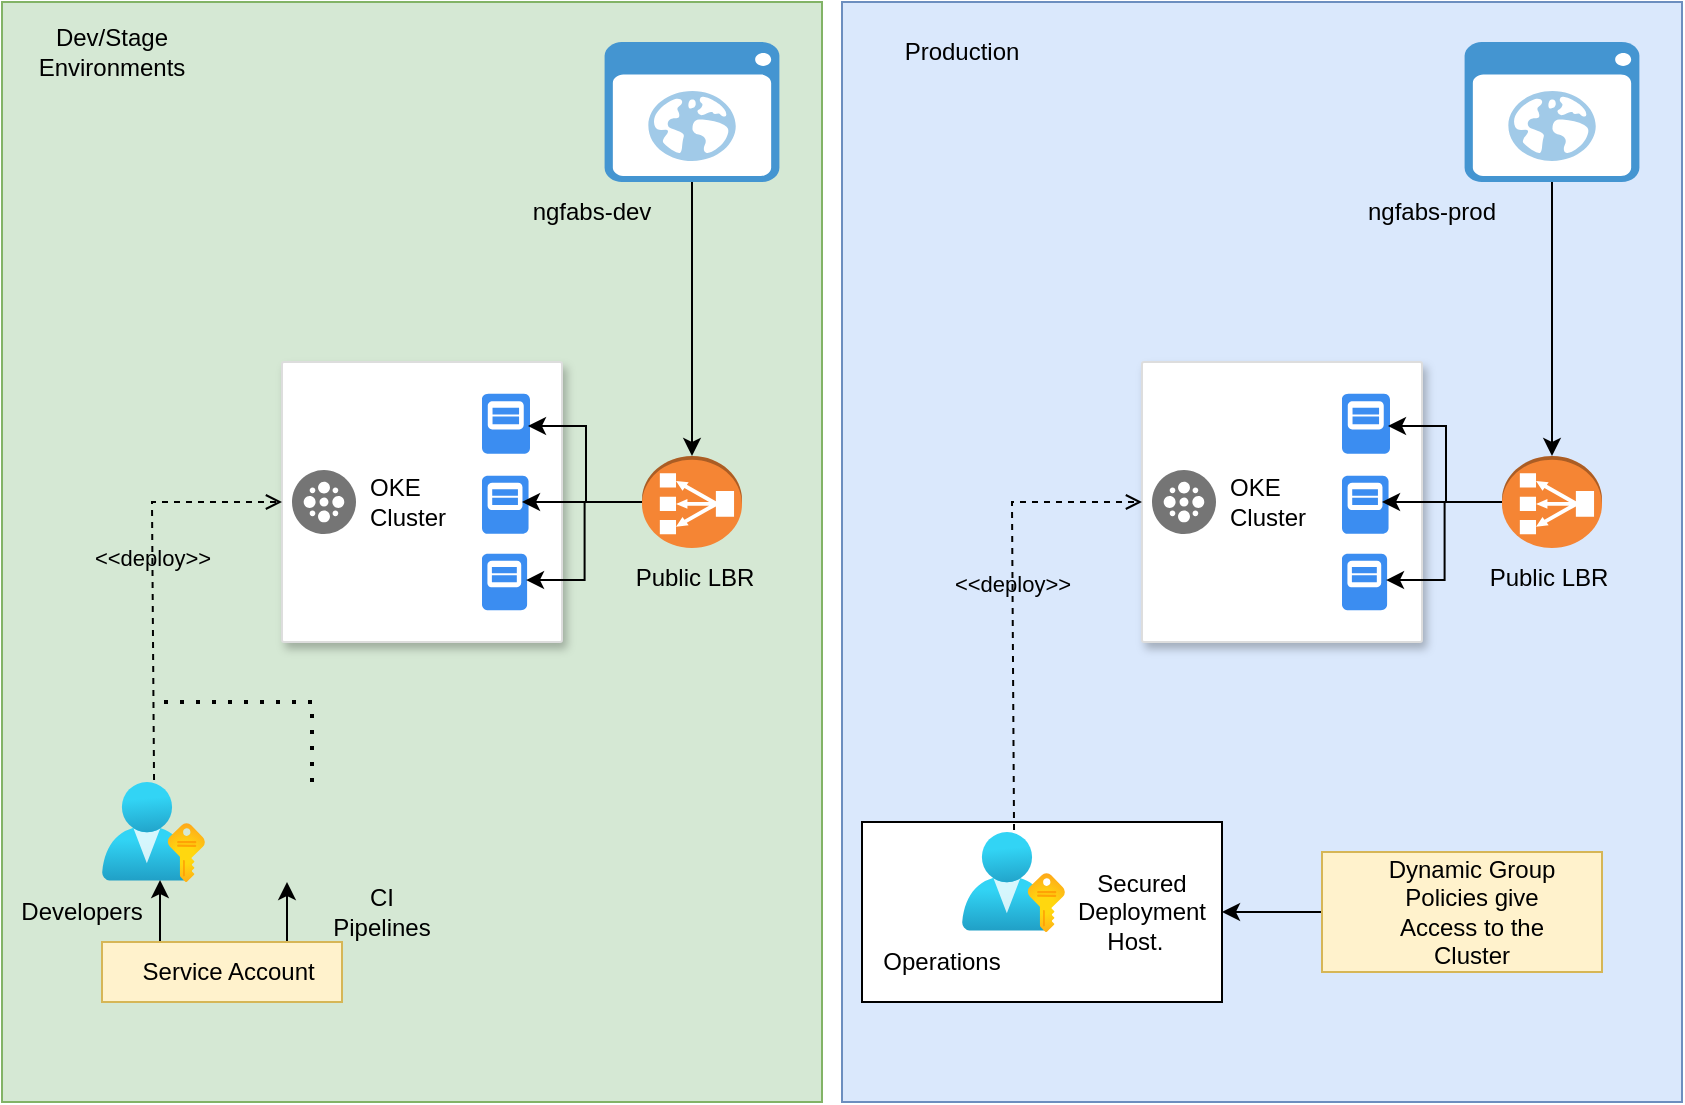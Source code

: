 <mxfile version="15.5.6" type="github">
  <diagram id="-zDivBakUk6MeRSQDc1N" name="Page-1">
    <mxGraphModel dx="1426" dy="687" grid="1" gridSize="10" guides="1" tooltips="1" connect="1" arrows="1" fold="1" page="1" pageScale="1" pageWidth="850" pageHeight="1100" math="0" shadow="0">
      <root>
        <mxCell id="0" />
        <mxCell id="1" parent="0" />
        <mxCell id="1lGOHRKM16e0FfJT9IQ3-56" value="" style="rounded=0;whiteSpace=wrap;html=1;fillColor=#dae8fc;strokeColor=#6c8ebf;" vertex="1" parent="1">
          <mxGeometry x="420" y="50" width="420" height="550" as="geometry" />
        </mxCell>
        <mxCell id="1lGOHRKM16e0FfJT9IQ3-54" value="" style="rounded=0;whiteSpace=wrap;html=1;fillColor=#d5e8d4;strokeColor=#82b366;" vertex="1" parent="1">
          <mxGeometry y="50" width="410" height="550" as="geometry" />
        </mxCell>
        <mxCell id="1lGOHRKM16e0FfJT9IQ3-48" value="" style="rounded=0;whiteSpace=wrap;html=1;" vertex="1" parent="1">
          <mxGeometry x="430" y="460" width="180" height="90" as="geometry" />
        </mxCell>
        <mxCell id="1lGOHRKM16e0FfJT9IQ3-2" value="" style="strokeColor=#dddddd;shadow=1;strokeWidth=1;rounded=1;absoluteArcSize=1;arcSize=2;" vertex="1" parent="1">
          <mxGeometry x="140" y="230" width="140" height="140" as="geometry" />
        </mxCell>
        <mxCell id="1lGOHRKM16e0FfJT9IQ3-3" value="OKE &lt;br&gt;Cluster" style="sketch=0;dashed=0;connectable=0;html=1;fillColor=#757575;strokeColor=none;shape=mxgraph.gcp2.cluster;part=1;labelPosition=right;verticalLabelPosition=middle;align=left;verticalAlign=middle;spacingLeft=5;fontSize=12;" vertex="1" parent="1lGOHRKM16e0FfJT9IQ3-2">
          <mxGeometry y="0.5" width="32" height="32" relative="1" as="geometry">
            <mxPoint x="5" y="-16" as="offset" />
          </mxGeometry>
        </mxCell>
        <mxCell id="1lGOHRKM16e0FfJT9IQ3-4" value="" style="sketch=0;html=1;aspect=fixed;strokeColor=none;shadow=0;align=center;verticalAlign=top;fillColor=#3B8DF1;shape=mxgraph.gcp2.node" vertex="1" parent="1lGOHRKM16e0FfJT9IQ3-2">
          <mxGeometry x="100" y="15.91" width="24" height="30" as="geometry" />
        </mxCell>
        <mxCell id="1lGOHRKM16e0FfJT9IQ3-5" value="" style="sketch=0;html=1;aspect=fixed;strokeColor=none;shadow=0;align=center;verticalAlign=top;fillColor=#3B8DF1;shape=mxgraph.gcp2.node" vertex="1" parent="1lGOHRKM16e0FfJT9IQ3-2">
          <mxGeometry x="100" y="56.82" width="23.27" height="29.09" as="geometry" />
        </mxCell>
        <mxCell id="1lGOHRKM16e0FfJT9IQ3-6" value="" style="sketch=0;html=1;aspect=fixed;strokeColor=none;shadow=0;align=center;verticalAlign=top;fillColor=#3B8DF1;shape=mxgraph.gcp2.node" vertex="1" parent="1lGOHRKM16e0FfJT9IQ3-2">
          <mxGeometry x="100" y="95.91" width="22.55" height="28.18" as="geometry" />
        </mxCell>
        <mxCell id="1lGOHRKM16e0FfJT9IQ3-9" style="edgeStyle=orthogonalEdgeStyle;rounded=0;orthogonalLoop=1;jettySize=auto;html=1;exitX=1;exitY=0.5;exitDx=0;exitDy=0;exitPerimeter=0;entryX=0.958;entryY=0.536;entryDx=0;entryDy=0;entryPerimeter=0;" edge="1" parent="1" source="1lGOHRKM16e0FfJT9IQ3-8" target="1lGOHRKM16e0FfJT9IQ3-4">
          <mxGeometry relative="1" as="geometry" />
        </mxCell>
        <mxCell id="1lGOHRKM16e0FfJT9IQ3-10" style="edgeStyle=orthogonalEdgeStyle;rounded=0;orthogonalLoop=1;jettySize=auto;html=1;exitX=1;exitY=0.5;exitDx=0;exitDy=0;exitPerimeter=0;" edge="1" parent="1" source="1lGOHRKM16e0FfJT9IQ3-8">
          <mxGeometry relative="1" as="geometry">
            <mxPoint x="260" y="300" as="targetPoint" />
          </mxGeometry>
        </mxCell>
        <mxCell id="1lGOHRKM16e0FfJT9IQ3-11" style="edgeStyle=orthogonalEdgeStyle;rounded=0;orthogonalLoop=1;jettySize=auto;html=1;exitX=1;exitY=0.5;exitDx=0;exitDy=0;exitPerimeter=0;entryX=0.976;entryY=0.465;entryDx=0;entryDy=0;entryPerimeter=0;" edge="1" parent="1" source="1lGOHRKM16e0FfJT9IQ3-8" target="1lGOHRKM16e0FfJT9IQ3-6">
          <mxGeometry relative="1" as="geometry" />
        </mxCell>
        <mxCell id="1lGOHRKM16e0FfJT9IQ3-8" value="" style="outlineConnect=0;dashed=0;verticalLabelPosition=bottom;verticalAlign=top;align=center;html=1;shape=mxgraph.aws3.classic_load_balancer;fillColor=#F58534;gradientColor=none;direction=west;" vertex="1" parent="1">
          <mxGeometry x="320" y="277" width="50" height="46" as="geometry" />
        </mxCell>
        <mxCell id="1lGOHRKM16e0FfJT9IQ3-13" style="edgeStyle=orthogonalEdgeStyle;rounded=0;orthogonalLoop=1;jettySize=auto;html=1;" edge="1" parent="1" source="1lGOHRKM16e0FfJT9IQ3-12" target="1lGOHRKM16e0FfJT9IQ3-8">
          <mxGeometry relative="1" as="geometry" />
        </mxCell>
        <mxCell id="1lGOHRKM16e0FfJT9IQ3-12" value="" style="shadow=0;dashed=0;html=1;strokeColor=none;fillColor=#4495D1;labelPosition=center;verticalLabelPosition=bottom;verticalAlign=top;align=center;outlineConnect=0;shape=mxgraph.veeam.2d.web_ui;" vertex="1" parent="1">
          <mxGeometry x="301.3" y="70" width="87.4" height="70" as="geometry" />
        </mxCell>
        <mxCell id="1lGOHRKM16e0FfJT9IQ3-15" value="" style="aspect=fixed;html=1;points=[];align=center;image;fontSize=12;image=img/lib/azure2/azure_stack/User_Subscriptions.svg;" vertex="1" parent="1">
          <mxGeometry x="50" y="440" width="51.52" height="50" as="geometry" />
        </mxCell>
        <mxCell id="1lGOHRKM16e0FfJT9IQ3-16" value="" style="shape=image;html=1;verticalAlign=top;verticalLabelPosition=bottom;labelBackgroundColor=#ffffff;imageAspect=0;aspect=fixed;image=https://cdn0.iconfinder.com/data/icons/font-awesome-brands-vol-1/512/jenkins-128.png" vertex="1" parent="1">
          <mxGeometry x="130" y="440" width="50" height="50" as="geometry" />
        </mxCell>
        <mxCell id="1lGOHRKM16e0FfJT9IQ3-18" style="edgeStyle=orthogonalEdgeStyle;rounded=0;orthogonalLoop=1;jettySize=auto;html=1;exitX=0.25;exitY=0;exitDx=0;exitDy=0;entryX=0.563;entryY=0.98;entryDx=0;entryDy=0;entryPerimeter=0;" edge="1" parent="1" source="1lGOHRKM16e0FfJT9IQ3-17" target="1lGOHRKM16e0FfJT9IQ3-15">
          <mxGeometry relative="1" as="geometry" />
        </mxCell>
        <mxCell id="1lGOHRKM16e0FfJT9IQ3-19" style="edgeStyle=orthogonalEdgeStyle;rounded=0;orthogonalLoop=1;jettySize=auto;html=1;exitX=0.75;exitY=0;exitDx=0;exitDy=0;entryX=0.25;entryY=1;entryDx=0;entryDy=0;" edge="1" parent="1" source="1lGOHRKM16e0FfJT9IQ3-17" target="1lGOHRKM16e0FfJT9IQ3-16">
          <mxGeometry relative="1" as="geometry" />
        </mxCell>
        <mxCell id="1lGOHRKM16e0FfJT9IQ3-17" value="" style="rounded=0;whiteSpace=wrap;html=1;fillColor=#fff2cc;strokeColor=#d6b656;" vertex="1" parent="1">
          <mxGeometry x="50" y="520" width="120" height="30" as="geometry" />
        </mxCell>
        <mxCell id="1lGOHRKM16e0FfJT9IQ3-20" value="Service Account&amp;nbsp;" style="text;html=1;strokeColor=none;fillColor=none;align=center;verticalAlign=middle;whiteSpace=wrap;rounded=0;" vertex="1" parent="1">
          <mxGeometry x="60" y="520" width="110" height="30" as="geometry" />
        </mxCell>
        <mxCell id="1lGOHRKM16e0FfJT9IQ3-21" value="&amp;lt;&amp;lt;deploy&amp;gt;&amp;gt;" style="html=1;verticalAlign=bottom;labelBackgroundColor=none;endArrow=open;endFill=0;dashed=1;rounded=0;exitX=0.505;exitY=-0.02;exitDx=0;exitDy=0;exitPerimeter=0;entryX=0;entryY=0.5;entryDx=0;entryDy=0;" edge="1" parent="1" source="1lGOHRKM16e0FfJT9IQ3-15" target="1lGOHRKM16e0FfJT9IQ3-2">
          <mxGeometry width="160" relative="1" as="geometry">
            <mxPoint x="520" y="410" as="sourcePoint" />
            <mxPoint x="680" y="410" as="targetPoint" />
            <Array as="points">
              <mxPoint x="75" y="300" />
            </Array>
          </mxGeometry>
        </mxCell>
        <mxCell id="1lGOHRKM16e0FfJT9IQ3-22" value="" style="endArrow=none;dashed=1;html=1;dashPattern=1 3;strokeWidth=2;rounded=0;exitX=0.5;exitY=0;exitDx=0;exitDy=0;" edge="1" parent="1" source="1lGOHRKM16e0FfJT9IQ3-16">
          <mxGeometry width="50" height="50" relative="1" as="geometry">
            <mxPoint x="570" y="430" as="sourcePoint" />
            <mxPoint x="80" y="400" as="targetPoint" />
            <Array as="points">
              <mxPoint x="155" y="400" />
            </Array>
          </mxGeometry>
        </mxCell>
        <mxCell id="1lGOHRKM16e0FfJT9IQ3-23" value="Developers" style="text;html=1;strokeColor=none;fillColor=none;align=center;verticalAlign=middle;whiteSpace=wrap;rounded=0;" vertex="1" parent="1">
          <mxGeometry x="10" y="490" width="60" height="30" as="geometry" />
        </mxCell>
        <mxCell id="1lGOHRKM16e0FfJT9IQ3-24" value="CI Pipelines" style="text;html=1;strokeColor=none;fillColor=none;align=center;verticalAlign=middle;whiteSpace=wrap;rounded=0;" vertex="1" parent="1">
          <mxGeometry x="160" y="490" width="60" height="30" as="geometry" />
        </mxCell>
        <mxCell id="1lGOHRKM16e0FfJT9IQ3-25" value="" style="strokeColor=#dddddd;shadow=1;strokeWidth=1;rounded=1;absoluteArcSize=1;arcSize=2;" vertex="1" parent="1">
          <mxGeometry x="570" y="230" width="140" height="140" as="geometry" />
        </mxCell>
        <mxCell id="1lGOHRKM16e0FfJT9IQ3-26" value="OKE &lt;br&gt;Cluster" style="sketch=0;dashed=0;connectable=0;html=1;fillColor=#757575;strokeColor=none;shape=mxgraph.gcp2.cluster;part=1;labelPosition=right;verticalLabelPosition=middle;align=left;verticalAlign=middle;spacingLeft=5;fontSize=12;" vertex="1" parent="1lGOHRKM16e0FfJT9IQ3-25">
          <mxGeometry y="0.5" width="32" height="32" relative="1" as="geometry">
            <mxPoint x="5" y="-16" as="offset" />
          </mxGeometry>
        </mxCell>
        <mxCell id="1lGOHRKM16e0FfJT9IQ3-27" value="" style="sketch=0;html=1;aspect=fixed;strokeColor=none;shadow=0;align=center;verticalAlign=top;fillColor=#3B8DF1;shape=mxgraph.gcp2.node" vertex="1" parent="1lGOHRKM16e0FfJT9IQ3-25">
          <mxGeometry x="100" y="15.91" width="24" height="30" as="geometry" />
        </mxCell>
        <mxCell id="1lGOHRKM16e0FfJT9IQ3-28" value="" style="sketch=0;html=1;aspect=fixed;strokeColor=none;shadow=0;align=center;verticalAlign=top;fillColor=#3B8DF1;shape=mxgraph.gcp2.node" vertex="1" parent="1lGOHRKM16e0FfJT9IQ3-25">
          <mxGeometry x="100" y="56.82" width="23.27" height="29.09" as="geometry" />
        </mxCell>
        <mxCell id="1lGOHRKM16e0FfJT9IQ3-29" value="" style="sketch=0;html=1;aspect=fixed;strokeColor=none;shadow=0;align=center;verticalAlign=top;fillColor=#3B8DF1;shape=mxgraph.gcp2.node" vertex="1" parent="1lGOHRKM16e0FfJT9IQ3-25">
          <mxGeometry x="100" y="95.91" width="22.55" height="28.18" as="geometry" />
        </mxCell>
        <mxCell id="1lGOHRKM16e0FfJT9IQ3-30" style="edgeStyle=orthogonalEdgeStyle;rounded=0;orthogonalLoop=1;jettySize=auto;html=1;exitX=1;exitY=0.5;exitDx=0;exitDy=0;exitPerimeter=0;entryX=0.958;entryY=0.536;entryDx=0;entryDy=0;entryPerimeter=0;" edge="1" parent="1" source="1lGOHRKM16e0FfJT9IQ3-33" target="1lGOHRKM16e0FfJT9IQ3-27">
          <mxGeometry relative="1" as="geometry" />
        </mxCell>
        <mxCell id="1lGOHRKM16e0FfJT9IQ3-31" style="edgeStyle=orthogonalEdgeStyle;rounded=0;orthogonalLoop=1;jettySize=auto;html=1;exitX=1;exitY=0.5;exitDx=0;exitDy=0;exitPerimeter=0;" edge="1" parent="1" source="1lGOHRKM16e0FfJT9IQ3-33">
          <mxGeometry relative="1" as="geometry">
            <mxPoint x="690" y="300" as="targetPoint" />
          </mxGeometry>
        </mxCell>
        <mxCell id="1lGOHRKM16e0FfJT9IQ3-32" style="edgeStyle=orthogonalEdgeStyle;rounded=0;orthogonalLoop=1;jettySize=auto;html=1;exitX=1;exitY=0.5;exitDx=0;exitDy=0;exitPerimeter=0;entryX=0.976;entryY=0.465;entryDx=0;entryDy=0;entryPerimeter=0;" edge="1" parent="1" source="1lGOHRKM16e0FfJT9IQ3-33" target="1lGOHRKM16e0FfJT9IQ3-29">
          <mxGeometry relative="1" as="geometry" />
        </mxCell>
        <mxCell id="1lGOHRKM16e0FfJT9IQ3-33" value="" style="outlineConnect=0;dashed=0;verticalLabelPosition=bottom;verticalAlign=top;align=center;html=1;shape=mxgraph.aws3.classic_load_balancer;fillColor=#F58534;gradientColor=none;direction=west;" vertex="1" parent="1">
          <mxGeometry x="750" y="277" width="50" height="46" as="geometry" />
        </mxCell>
        <mxCell id="1lGOHRKM16e0FfJT9IQ3-34" style="edgeStyle=orthogonalEdgeStyle;rounded=0;orthogonalLoop=1;jettySize=auto;html=1;" edge="1" parent="1" source="1lGOHRKM16e0FfJT9IQ3-35" target="1lGOHRKM16e0FfJT9IQ3-33">
          <mxGeometry relative="1" as="geometry" />
        </mxCell>
        <mxCell id="1lGOHRKM16e0FfJT9IQ3-35" value="" style="shadow=0;dashed=0;html=1;strokeColor=none;fillColor=#4495D1;labelPosition=center;verticalLabelPosition=bottom;verticalAlign=top;align=center;outlineConnect=0;shape=mxgraph.veeam.2d.web_ui;" vertex="1" parent="1">
          <mxGeometry x="731.3" y="70" width="87.4" height="70" as="geometry" />
        </mxCell>
        <mxCell id="1lGOHRKM16e0FfJT9IQ3-36" value="" style="aspect=fixed;html=1;points=[];align=center;image;fontSize=12;image=img/lib/azure2/azure_stack/User_Subscriptions.svg;" vertex="1" parent="1">
          <mxGeometry x="480" y="465" width="51.52" height="50" as="geometry" />
        </mxCell>
        <mxCell id="1lGOHRKM16e0FfJT9IQ3-42" value="&amp;lt;&amp;lt;deploy&amp;gt;&amp;gt;" style="html=1;verticalAlign=bottom;labelBackgroundColor=none;endArrow=open;endFill=0;dashed=1;rounded=0;exitX=0.505;exitY=-0.02;exitDx=0;exitDy=0;exitPerimeter=0;entryX=0;entryY=0.5;entryDx=0;entryDy=0;" edge="1" parent="1" source="1lGOHRKM16e0FfJT9IQ3-36" target="1lGOHRKM16e0FfJT9IQ3-25">
          <mxGeometry width="160" relative="1" as="geometry">
            <mxPoint x="950" y="410" as="sourcePoint" />
            <mxPoint x="1110" y="410" as="targetPoint" />
            <Array as="points">
              <mxPoint x="505" y="300" />
            </Array>
          </mxGeometry>
        </mxCell>
        <mxCell id="1lGOHRKM16e0FfJT9IQ3-44" value="Operations" style="text;html=1;strokeColor=none;fillColor=none;align=center;verticalAlign=middle;whiteSpace=wrap;rounded=0;" vertex="1" parent="1">
          <mxGeometry x="440" y="515" width="60" height="30" as="geometry" />
        </mxCell>
        <mxCell id="1lGOHRKM16e0FfJT9IQ3-49" value="Secured Deployment Host.&amp;nbsp;&amp;nbsp;" style="text;html=1;strokeColor=none;fillColor=none;align=center;verticalAlign=middle;whiteSpace=wrap;rounded=0;" vertex="1" parent="1">
          <mxGeometry x="540" y="480" width="60" height="50" as="geometry" />
        </mxCell>
        <mxCell id="1lGOHRKM16e0FfJT9IQ3-51" style="edgeStyle=orthogonalEdgeStyle;rounded=0;orthogonalLoop=1;jettySize=auto;html=1;entryX=1;entryY=0.5;entryDx=0;entryDy=0;" edge="1" parent="1" source="1lGOHRKM16e0FfJT9IQ3-50" target="1lGOHRKM16e0FfJT9IQ3-48">
          <mxGeometry relative="1" as="geometry" />
        </mxCell>
        <mxCell id="1lGOHRKM16e0FfJT9IQ3-50" value="" style="rounded=0;whiteSpace=wrap;html=1;fillColor=#fff2cc;strokeColor=#d6b656;" vertex="1" parent="1">
          <mxGeometry x="660" y="475" width="140" height="60" as="geometry" />
        </mxCell>
        <mxCell id="1lGOHRKM16e0FfJT9IQ3-52" value="Dynamic Group Policies give Access to the Cluster" style="text;html=1;strokeColor=none;fillColor=none;align=center;verticalAlign=middle;whiteSpace=wrap;rounded=0;" vertex="1" parent="1">
          <mxGeometry x="680" y="490" width="110" height="30" as="geometry" />
        </mxCell>
        <mxCell id="1lGOHRKM16e0FfJT9IQ3-55" value="Dev/Stage Environments" style="text;html=1;strokeColor=none;fillColor=none;align=center;verticalAlign=middle;whiteSpace=wrap;rounded=0;" vertex="1" parent="1">
          <mxGeometry x="10" y="60" width="90" height="30" as="geometry" />
        </mxCell>
        <mxCell id="1lGOHRKM16e0FfJT9IQ3-57" value="Production" style="text;html=1;strokeColor=none;fillColor=none;align=center;verticalAlign=middle;whiteSpace=wrap;rounded=0;" vertex="1" parent="1">
          <mxGeometry x="450" y="60" width="60" height="30" as="geometry" />
        </mxCell>
        <mxCell id="1lGOHRKM16e0FfJT9IQ3-58" value="ngfabs-dev" style="text;html=1;strokeColor=none;fillColor=none;align=center;verticalAlign=middle;whiteSpace=wrap;rounded=0;" vertex="1" parent="1">
          <mxGeometry x="250" y="140" width="90" height="30" as="geometry" />
        </mxCell>
        <mxCell id="1lGOHRKM16e0FfJT9IQ3-59" value="ngfabs-prod" style="text;html=1;strokeColor=none;fillColor=none;align=center;verticalAlign=middle;whiteSpace=wrap;rounded=0;" vertex="1" parent="1">
          <mxGeometry x="670" y="140" width="90" height="30" as="geometry" />
        </mxCell>
        <mxCell id="1lGOHRKM16e0FfJT9IQ3-60" value="Public LBR" style="text;html=1;strokeColor=none;fillColor=none;align=center;verticalAlign=middle;whiteSpace=wrap;rounded=0;" vertex="1" parent="1">
          <mxGeometry x="303.7" y="323" width="85" height="30" as="geometry" />
        </mxCell>
        <mxCell id="1lGOHRKM16e0FfJT9IQ3-61" value="Public LBR" style="text;html=1;strokeColor=none;fillColor=none;align=center;verticalAlign=middle;whiteSpace=wrap;rounded=0;" vertex="1" parent="1">
          <mxGeometry x="731.3" y="323" width="85" height="30" as="geometry" />
        </mxCell>
      </root>
    </mxGraphModel>
  </diagram>
</mxfile>
